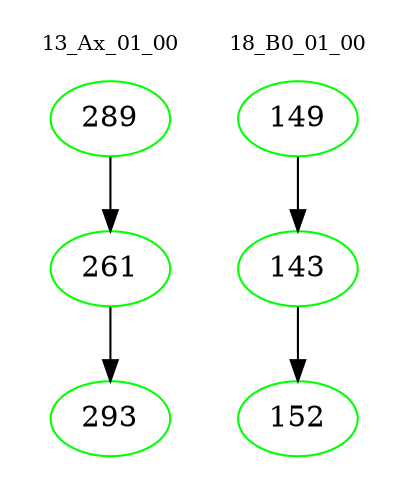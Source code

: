 digraph{
subgraph cluster_0 {
color = white
label = "13_Ax_01_00";
fontsize=10;
T0_289 [label="289", color="green"]
T0_289 -> T0_261 [color="black"]
T0_261 [label="261", color="green"]
T0_261 -> T0_293 [color="black"]
T0_293 [label="293", color="green"]
}
subgraph cluster_1 {
color = white
label = "18_B0_01_00";
fontsize=10;
T1_149 [label="149", color="green"]
T1_149 -> T1_143 [color="black"]
T1_143 [label="143", color="green"]
T1_143 -> T1_152 [color="black"]
T1_152 [label="152", color="green"]
}
}
